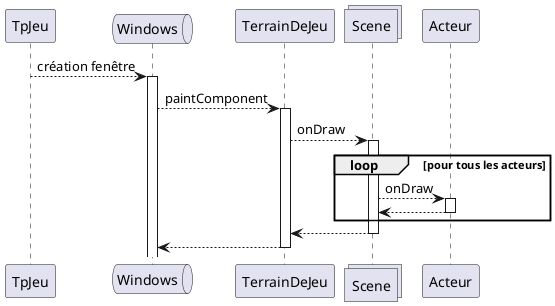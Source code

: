 @startuml
participant TpJeu as tpjeu
queue Windows as windows
participant TerrainDeJeu as terrain_de_jeu
collections Scene as laScene
participant Acteur as acteur

tpjeu --> windows: création fenêtre
activate windows

windows --> terrain_de_jeu: paintComponent
activate terrain_de_jeu

terrain_de_jeu --> laScene: onDraw
activate laScene

loop pour tous les acteurs
    laScene --> acteur: onDraw
    activate acteur

    acteur --> laScene
    deactivate acteur
end

laScene --> terrain_de_jeu
deactivate laScene

terrain_de_jeu --> windows
deactivate terrain_de_jeu

@endum